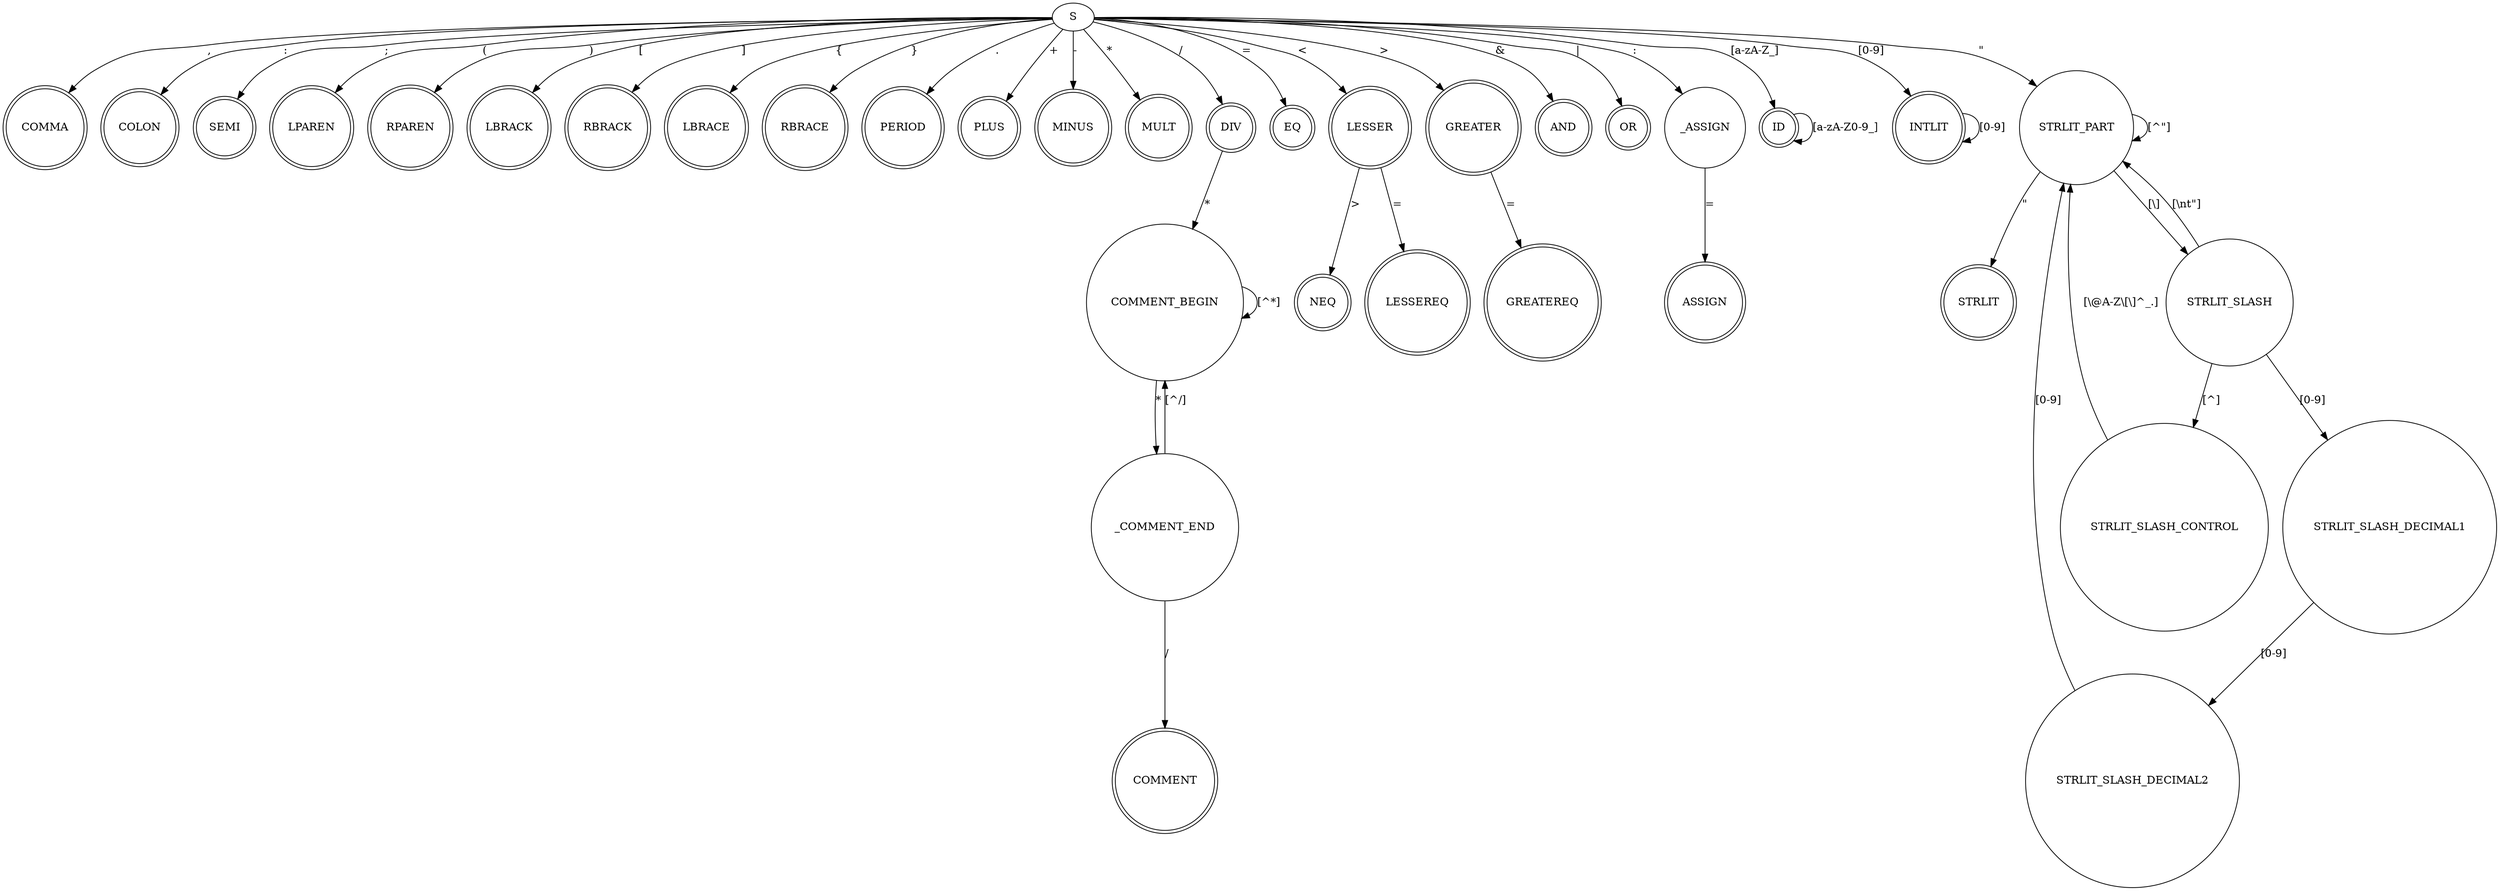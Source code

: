 digraph tiger {
	//	start state
	S;

	//	syntax error
	//Error [color=red, shape=diamond];

	//	token types
	node [shape=doublecircle];
	S -> COMMA [label=","];
	S -> COLON [label=":"];
	S -> SEMI [label=";"];
	S -> LPAREN [label="("];
	S -> RPAREN [label=")"];
	S -> LBRACK [label="["];
	S -> RBRACK [label="]"];
	S -> LBRACE [label="{"];
	S -> RBRACE [label="}"];
	S -> PERIOD [label="."];
	S -> PLUS [label="+"];
	S -> MINUS [label="-"];
	S -> MULT [label="*"];
	S -> DIV [label="/"];
	S -> EQ [label="="];
	
	S -> LESSER [label="<"];
	LESSER -> NEQ [label=">"];
	S -> GREATER [label=">"];
	LESSER -> LESSEREQ [label="="];
	GREATER -> GREATEREQ [label="="];
	S -> AND [label="&"];
	S -> OR [label="|"];

	_ASSIGN [shape=circle];
	S -> _ASSIGN [label=":"];
	_ASSIGN -> ASSIGN [label="="];

	

	//	comments
	COMMENT_BEGIN, _COMMENT_END [shape=circle];
	DIV -> COMMENT_BEGIN [label="*"];
	COMMENT_BEGIN -> COMMENT_BEGIN [label="[^*]"]
	COMMENT_BEGIN -> _COMMENT_END [label="*"];
	_COMMENT_END -> COMMENT_BEGIN [label="[^/]"];
	_COMMENT_END -> COMMENT [label="/"];

	//	data
	ID;
	S -> ID [label="[a-zA-Z_]"];
	ID -> ID [label="[a-zA-Z0-9_]"];

	INTLIT;
	S -> INTLIT [label="[0-9]"];
	INTLIT -> INTLIT [label="[0-9]"];

	STRLIT;
	STRLIT_PART [shape=circle];	//	not an accept state
	S -> STRLIT_PART [label="\""];
	STRLIT_PART -> STRLIT_PART [label="[^\"]"];	//	FIXME: is regex ok?
	STRLIT_PART -> STRLIT [label="\""];
	STRLIT_SLASH [shape=circle];
	STRLIT_PART -> STRLIT_SLASH [label="[\\]"];
	STRLIT_SLASH -> STRLIT_PART [label="[\\nt\"]"];
	STRLIT_SLASH_DECIMAL1 [shape=circle];
	STRLIT_SLASH -> STRLIT_SLASH_DECIMAL1 [label="[0-9]"];
	STRLIT_SLASH_DECIMAL2 [shape=circle];
	STRLIT_SLASH_DECIMAL1 -> STRLIT_SLASH_DECIMAL2 [label="[0-9]"];
	STRLIT_SLASH_DECIMAL2 -> STRLIT_PART [label="[0-9]"];
	STRLIT_SLASH_CONTROL [shape=circle];
	STRLIT_SLASH -> STRLIT_SLASH_CONTROL [label="[^]"];
	STRLIT_SLASH_CONTROL -> STRLIT_PART [label="[\\@A-Z\\[\\]^_.]"];
}